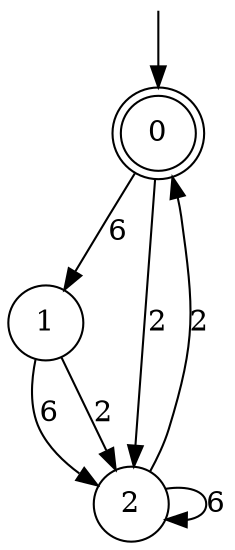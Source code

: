 digraph g {

	s0 [shape="doublecircle" label="0"];
	s1 [shape="circle" label="1"];
	s2 [shape="circle" label="2"];
	s0 -> s1 [label="6"];
	s0 -> s2 [label="2"];
	s1 -> s2 [label="6"];
	s1 -> s2 [label="2"];
	s2 -> s2 [label="6"];
	s2 -> s0 [label="2"];

__start0 [label="" shape="none" width="0" height="0"];
__start0 -> s0;

}
